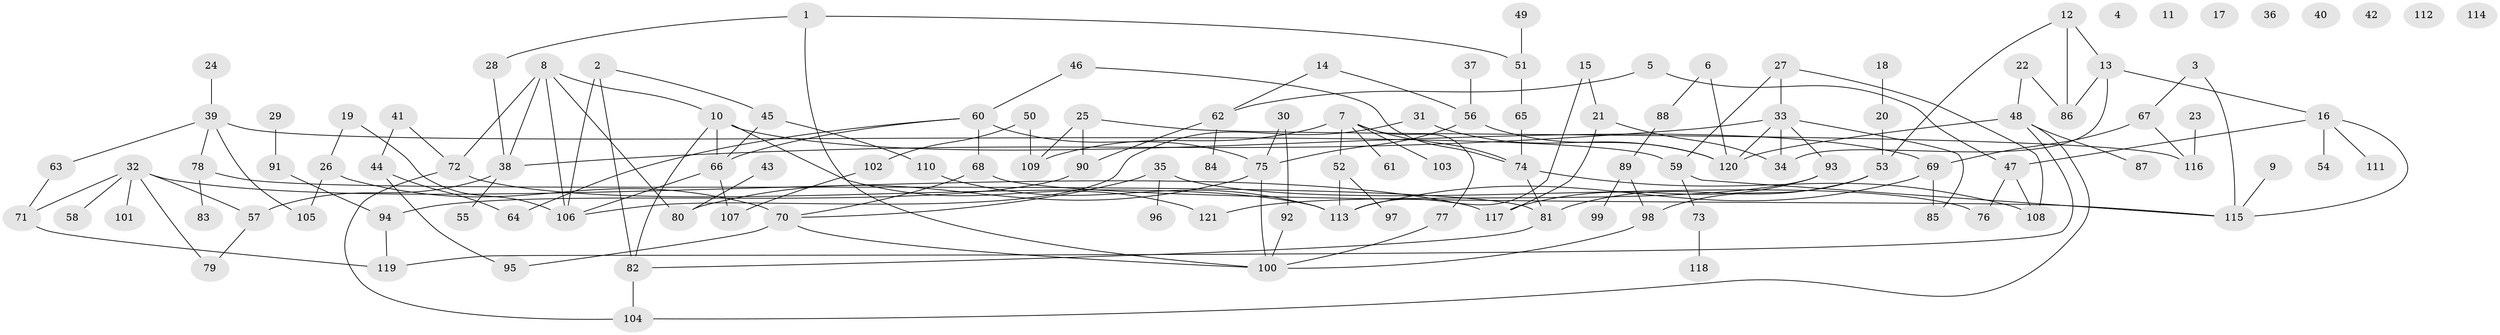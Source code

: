 // coarse degree distribution, {0: 0.1111111111111111, 2: 0.19444444444444445, 3: 0.16666666666666666, 1: 0.20833333333333334, 5: 0.1111111111111111, 4: 0.125, 8: 0.027777777777777776, 7: 0.013888888888888888, 6: 0.027777777777777776, 10: 0.013888888888888888}
// Generated by graph-tools (version 1.1) at 2025/43/03/04/25 21:43:55]
// undirected, 121 vertices, 158 edges
graph export_dot {
graph [start="1"]
  node [color=gray90,style=filled];
  1;
  2;
  3;
  4;
  5;
  6;
  7;
  8;
  9;
  10;
  11;
  12;
  13;
  14;
  15;
  16;
  17;
  18;
  19;
  20;
  21;
  22;
  23;
  24;
  25;
  26;
  27;
  28;
  29;
  30;
  31;
  32;
  33;
  34;
  35;
  36;
  37;
  38;
  39;
  40;
  41;
  42;
  43;
  44;
  45;
  46;
  47;
  48;
  49;
  50;
  51;
  52;
  53;
  54;
  55;
  56;
  57;
  58;
  59;
  60;
  61;
  62;
  63;
  64;
  65;
  66;
  67;
  68;
  69;
  70;
  71;
  72;
  73;
  74;
  75;
  76;
  77;
  78;
  79;
  80;
  81;
  82;
  83;
  84;
  85;
  86;
  87;
  88;
  89;
  90;
  91;
  92;
  93;
  94;
  95;
  96;
  97;
  98;
  99;
  100;
  101;
  102;
  103;
  104;
  105;
  106;
  107;
  108;
  109;
  110;
  111;
  112;
  113;
  114;
  115;
  116;
  117;
  118;
  119;
  120;
  121;
  1 -- 28;
  1 -- 51;
  1 -- 100;
  2 -- 45;
  2 -- 82;
  2 -- 106;
  3 -- 67;
  3 -- 115;
  5 -- 47;
  5 -- 62;
  6 -- 88;
  6 -- 120;
  7 -- 52;
  7 -- 61;
  7 -- 74;
  7 -- 77;
  7 -- 103;
  7 -- 109;
  8 -- 10;
  8 -- 38;
  8 -- 72;
  8 -- 80;
  8 -- 106;
  9 -- 115;
  10 -- 66;
  10 -- 69;
  10 -- 82;
  10 -- 121;
  12 -- 13;
  12 -- 53;
  12 -- 86;
  13 -- 16;
  13 -- 34;
  13 -- 86;
  14 -- 56;
  14 -- 62;
  15 -- 21;
  15 -- 113;
  16 -- 47;
  16 -- 54;
  16 -- 111;
  16 -- 115;
  18 -- 20;
  19 -- 26;
  19 -- 106;
  20 -- 53;
  21 -- 34;
  21 -- 117;
  22 -- 48;
  22 -- 86;
  23 -- 116;
  24 -- 39;
  25 -- 90;
  25 -- 109;
  25 -- 116;
  26 -- 70;
  26 -- 105;
  27 -- 33;
  27 -- 59;
  27 -- 108;
  28 -- 38;
  29 -- 91;
  30 -- 75;
  30 -- 92;
  31 -- 106;
  31 -- 120;
  32 -- 57;
  32 -- 58;
  32 -- 71;
  32 -- 79;
  32 -- 101;
  32 -- 117;
  33 -- 34;
  33 -- 38;
  33 -- 85;
  33 -- 93;
  33 -- 120;
  35 -- 70;
  35 -- 76;
  35 -- 96;
  37 -- 56;
  38 -- 55;
  38 -- 57;
  39 -- 59;
  39 -- 63;
  39 -- 78;
  39 -- 105;
  41 -- 44;
  41 -- 72;
  43 -- 80;
  44 -- 64;
  44 -- 95;
  45 -- 66;
  45 -- 110;
  46 -- 60;
  46 -- 74;
  47 -- 76;
  47 -- 108;
  48 -- 87;
  48 -- 104;
  48 -- 119;
  48 -- 120;
  49 -- 51;
  50 -- 102;
  50 -- 109;
  51 -- 65;
  52 -- 97;
  52 -- 113;
  53 -- 81;
  53 -- 98;
  56 -- 75;
  56 -- 120;
  57 -- 79;
  59 -- 73;
  59 -- 115;
  60 -- 64;
  60 -- 66;
  60 -- 68;
  60 -- 75;
  62 -- 84;
  62 -- 90;
  63 -- 71;
  65 -- 74;
  66 -- 106;
  66 -- 107;
  67 -- 69;
  67 -- 116;
  68 -- 70;
  68 -- 115;
  69 -- 85;
  69 -- 113;
  70 -- 95;
  70 -- 100;
  71 -- 119;
  72 -- 104;
  72 -- 113;
  73 -- 118;
  74 -- 81;
  74 -- 108;
  75 -- 80;
  75 -- 100;
  77 -- 100;
  78 -- 81;
  78 -- 83;
  81 -- 82;
  82 -- 104;
  88 -- 89;
  89 -- 98;
  89 -- 99;
  90 -- 94;
  91 -- 94;
  92 -- 100;
  93 -- 117;
  93 -- 121;
  94 -- 119;
  98 -- 100;
  102 -- 107;
  110 -- 113;
}
